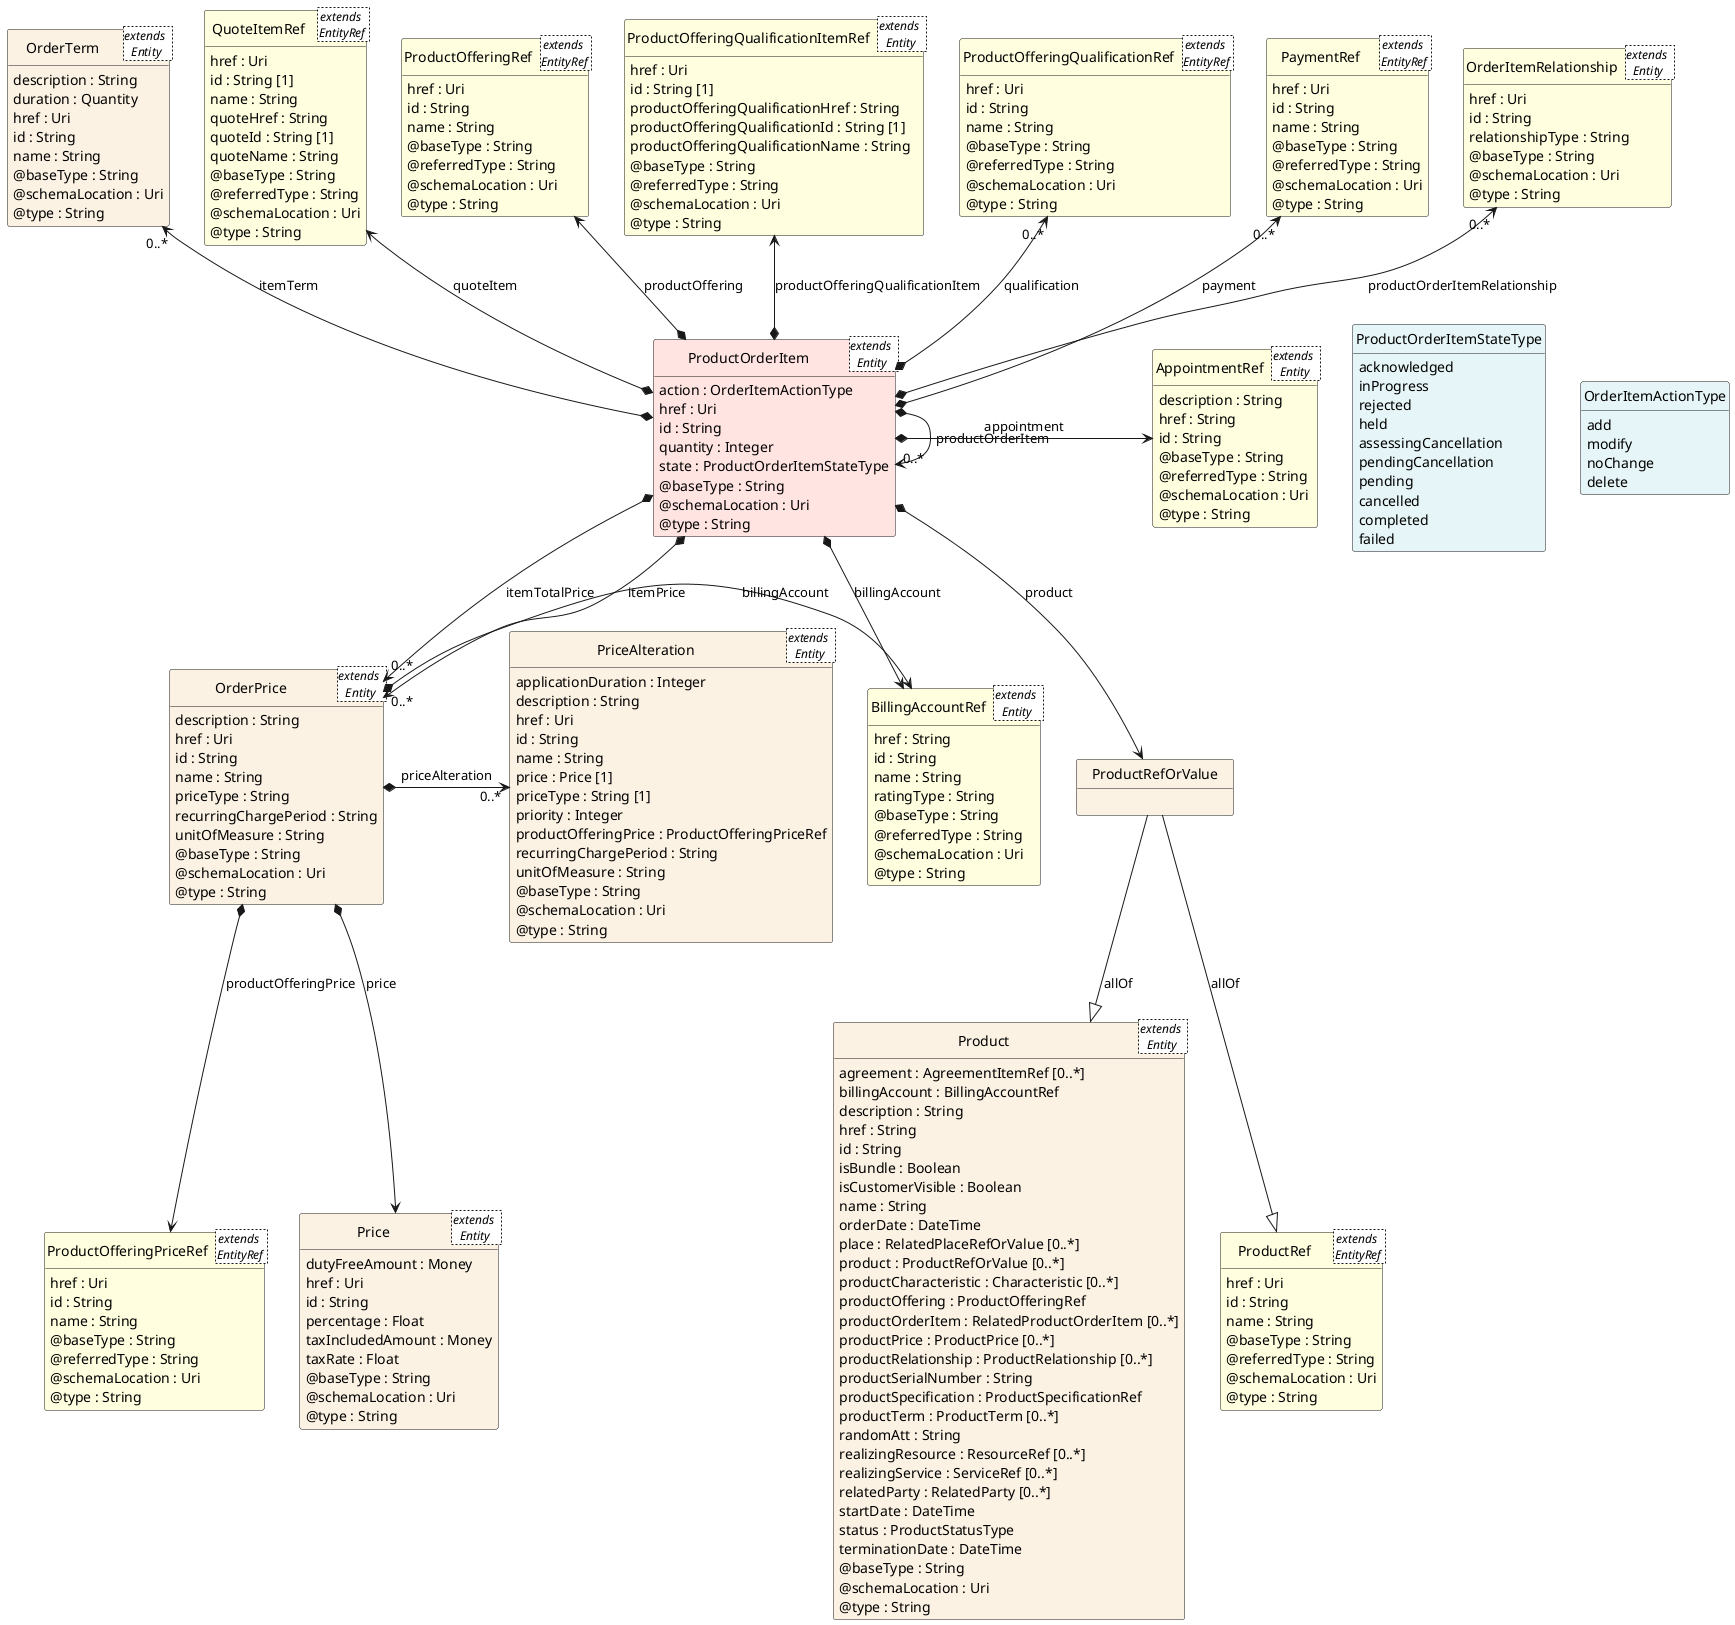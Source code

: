 @startuml
'
' Resource:  ProductOrderItem
' Source:    Product_Ordering_4.0.0_oas.yaml
' Generated: 2020-11-18 23:09:09+0100
'
hide circle
hide methods
hide stereotype
show <<Enumeration>> stereotype
skinparam class {
   backgroundColor<<Enumeration>> #E6F5F7
   backgroundColor<<Ref>> #FFFFE0
   backgroundColor<<Pivot>> #FFFFFFF
   backgroundColor #FCF2E3
   backgroundColor<<SubResource>> MistyRose
}

skinparam legend {
   borderRoundCorner 0
   borderColor red
   backgroundColor white
}

'sequence: 9
class ProductOrderItem <extends  \nEntity >  <<SubResource>> {
    action : OrderItemActionType
    href : Uri
    id : String
    quantity : Integer
    state : ProductOrderItemStateType
    @baseType : String
    @schemaLocation : Uri
    @type : String
}

'sequence: 10
class ProductOrderItemStateType <<Enumeration>> {
    acknowledged
    inProgress
    rejected
    held
    assessingCancellation
    pendingCancellation
    pending
    cancelled
    completed
    failed
}

'sequence: 11
class OrderItemActionType <<Enumeration>> {
    add
    modify
    noChange
    delete
}

'sequence: 20
class OrderTerm <extends  \nEntity >  {
    description : String
    duration : Quantity
    href : Uri
    id : String
    name : String
    @baseType : String
    @schemaLocation : Uri
    @type : String
}

'sequence: 31
class QuoteItemRef <extends  \nEntityRef >  <<Ref>> {
    href : Uri
    id : String [1]
    name : String
    quoteHref : String
    quoteId : String [1]
    quoteName : String
    @baseType : String
    @referredType : String
    @schemaLocation : Uri
    @type : String
}

'sequence: 39
class ProductOfferingRef <extends  \nEntityRef >  <<Ref>> {
    href : Uri
    id : String
    name : String
    @baseType : String
    @referredType : String
    @schemaLocation : Uri
    @type : String
}

'sequence: 49
class ProductOfferingQualificationItemRef <extends  \nEntity >  <<Ref>> {
    href : Uri
    id : String [1]
    productOfferingQualificationHref : String
    productOfferingQualificationId : String [1]
    productOfferingQualificationName : String
    @baseType : String
    @referredType : String
    @schemaLocation : Uri
    @type : String
}

'sequence: 58
class BillingAccountRef <extends  \nEntity >  <<Ref>> {
    href : String
    id : String
    name : String
    ratingType : String
    @baseType : String
    @referredType : String
    @schemaLocation : Uri
    @type : String
}

'sequence: 59
class ProductRefOrValue  {
    {field}//                                        //
}

'sequence: 70
class OrderPrice <extends  \nEntity >  {
    description : String
    href : Uri
    id : String
    name : String
    priceType : String
    recurringChargePeriod : String
    unitOfMeasure : String
    @baseType : String
    @schemaLocation : Uri
    @type : String
}

'sequence: 100
class Product <extends  \nEntity >  {
    agreement : AgreementItemRef [0..*]
    billingAccount : BillingAccountRef
    description : String
    href : String
    id : String
    isBundle : Boolean
    isCustomerVisible : Boolean
    name : String
    orderDate : DateTime
    place : RelatedPlaceRefOrValue [0..*]
    product : ProductRefOrValue [0..*]
    productCharacteristic : Characteristic [0..*]
    productOffering : ProductOfferingRef
    productOrderItem : RelatedProductOrderItem [0..*]
    productPrice : ProductPrice [0..*]
    productRelationship : ProductRelationship [0..*]
    productSerialNumber : String
    productSpecification : ProductSpecificationRef
    productTerm : ProductTerm [0..*]
    randomAtt : String
    realizingResource : ResourceRef [0..*]
    realizingService : ServiceRef [0..*]
    relatedParty : RelatedParty [0..*]
    startDate : DateTime
    status : ProductStatusType
    terminationDate : DateTime
    @baseType : String
    @schemaLocation : Uri
    @type : String
}

'sequence: 108
class ProductRef <extends  \nEntityRef >  <<Ref>> {
    href : Uri
    id : String
    name : String
    @baseType : String
    @referredType : String
    @schemaLocation : Uri
    @type : String
}

'sequence: 116
class ProductOfferingQualificationRef <extends  \nEntityRef >  <<Ref>> {
    href : Uri
    id : String
    name : String
    @baseType : String
    @referredType : String
    @schemaLocation : Uri
    @type : String
}

'sequence: 124
class AppointmentRef <extends  \nEntity >  <<Ref>> {
    description : String
    href : String
    id : String
    @baseType : String
    @referredType : String
    @schemaLocation : Uri
    @type : String
}

'sequence: 139
class PriceAlteration <extends  \nEntity >  {
    applicationDuration : Integer
    description : String
    href : Uri
    id : String
    name : String
    price : Price [1]
    priceType : String [1]
    priority : Integer
    productOfferingPrice : ProductOfferingPriceRef
    recurringChargePeriod : String
    unitOfMeasure : String
    @baseType : String
    @schemaLocation : Uri
    @type : String
}

'sequence: 147
class ProductOfferingPriceRef <extends  \nEntityRef >  <<Ref>> {
    href : Uri
    id : String
    name : String
    @baseType : String
    @referredType : String
    @schemaLocation : Uri
    @type : String
}

'sequence: 157
class Price <extends  \nEntity >  {
    dutyFreeAmount : Money
    href : Uri
    id : String
    percentage : Float
    taxIncludedAmount : Money
    taxRate : Float
    @baseType : String
    @schemaLocation : Uri
    @type : String
}

'sequence: 165
class PaymentRef <extends  \nEntityRef >  <<Ref>> {
    href : Uri
    id : String
    name : String
    @baseType : String
    @referredType : String
    @schemaLocation : Uri
    @type : String
}

'sequence: 172
class OrderItemRelationship <extends  \nEntity >  <<Ref>> {
    href : Uri
    id : String
    relationshipType : String
    @baseType : String
    @schemaLocation : Uri
    @type : String
}

'sequence: 9
'processing edges for ProductOrderItem
'sequence: 175
'rule: Recursive (self-reference)
ProductOrderItem *-right-> "0..*" ProductOrderItem : productOrderItem

'sequence: 177
'rule: circle rule :: effectiveCircle = ProductOrderItem BillingAccountRef OrderPrice ProductOrderItem - special case - threePart=true multiple=false - place [BELOW, RIGHT] - default to BELOW
ProductOrderItem *-->   BillingAccountRef : billingAccount

'sequence: 179
'rule: circle rule :: effectiveCircle = ProductOrderItem BillingAccountRef OrderPrice ProductOrderItem - special case - threePart=true multiple=false - place [BELOW, RIGHT] - default to RIGHT
BillingAccountRef  <-left-* OrderPrice : billingAccount

'sequence: 181
'rule: circle rule :: effectiveCircle = ProductOrderItem BillingAccountRef OrderPrice ProductOrderItem - special case - threePart=true multiple=false - place [BELOW, RIGHT] - default to RIGHT - override default direction - now ABOVE
ProductOrderItem *-->  "0..*" OrderPrice : itemTotalPrice

'sequence: 183
'rule: circle rule :: effectiveCircle = ProductOrderItem BillingAccountRef OrderPrice ProductOrderItem - special case - threePart=true multiple=false - place [BELOW, RIGHT] - default to RIGHT - override default direction - now ABOVE
ProductOrderItem *-->  "0..*" OrderPrice : itemPrice

'sequence: 187
ProductOrderItem -right[hidden]-> ProductOrderItemStateType

'sequence: 189
ProductOrderItemStateType -right[hidden]- OrderItemActionType

'sequence: 191
'rule: General below rule - either none already or unable to place left / right of currently placed
ProductOrderItem *-->   ProductRefOrValue : product

'sequence: 206
'rule: General above rule
OrderTerm "0..*" <--* ProductOrderItem : itemTerm

'sequence: 208
'rule: General above rule
QuoteItemRef  <--* ProductOrderItem : quoteItem

'sequence: 210
'rule: General above rule
ProductOfferingRef  <--* ProductOrderItem : productOffering

'sequence: 212
'rule: General above rule
ProductOfferingQualificationItemRef  <--* ProductOrderItem : productOfferingQualificationItem

'sequence: 214
'rule: General above rule
PaymentRef "0..*" <--* ProductOrderItem : payment

'sequence: 216
'rule: General above rule
ProductOfferingQualificationRef "0..*" <--* ProductOrderItem : qualification

'sequence: 218
'rule: General above rule
OrderItemRelationship "0..*" <--* ProductOrderItem : productOrderItemRelationship

'sequence: 220
'rule: General below rule - either none already or unable to place left / right of currently placed
AppointmentRef  <-left-* ProductOrderItem : appointment

'sequence: 59
'processing edges for ProductRefOrValue
'completed processing of edges for ProductRefOrValue
'processing edges for ProductRefOrValue
'sequence: 252
'rule: General below rule
ProductRefOrValue --|> Product : allOf

'sequence: 254
'rule: General below rule
ProductRefOrValue --|> ProductRef : allOf

'sequence: 70
'processing edges for OrderPrice
' finished with placeWithPlaced P02-3
'completed processing of edges for OrderPrice
'processing edges for OrderPrice
' finished with placeWithPlaced P02-3
'sequence: 259
'rule: General right rule
OrderPrice *-right-> "0..*" PriceAlteration : priceAlteration

'sequence: 261
'rule: General below rule
OrderPrice *-->   ProductOfferingPriceRef : productOfferingPrice

'sequence: 263
'rule: General below rule
OrderPrice *-->   Price : price



'layout of the core: [ProductOrderItem, ProductRefOrValue, OrderPrice] (seq=173)
'finished layout of the core (seq=199)
'y=9 : OrderTerm (10) QuoteItemRef (10) ProductOfferingRef (10) ProductOfferingQualificationItemRef (10) ProductOfferingQualificationRef (10) PaymentRef (10) OrderItemRelationship (10) (seq=266)
'y=10 : AppointmentRef (9) ProductOrderItem (10) ProductOrderItemStateType (11) OrderItemActionType (12) (seq=267)
'y=11 : BillingAccountRef (10) OrderPrice (11) ProductRefOrValue (10) PriceAlteration (12) (seq=268)
'y=12 : Product (10) ProductRef (9) ProductOfferingPriceRef (11) Price (10) (seq=269)
@enduml
